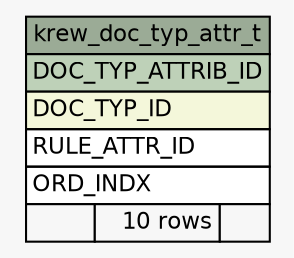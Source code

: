 // dot 2.28.0 on Mac OS X 10.7.2
// SchemaSpy rev 590
digraph "krew_doc_typ_attr_t" {
  graph [
    rankdir="RL"
    bgcolor="#f7f7f7"
    nodesep="0.18"
    ranksep="0.46"
    fontname="Helvetica"
    fontsize="11"
  ];
  node [
    fontname="Helvetica"
    fontsize="11"
    shape="plaintext"
  ];
  edge [
    arrowsize="0.8"
  ];
  "krew_doc_typ_attr_t" [
    label=<
    <TABLE BORDER="0" CELLBORDER="1" CELLSPACING="0" BGCOLOR="#ffffff">
      <TR><TD COLSPAN="3" BGCOLOR="#9bab96" ALIGN="CENTER">krew_doc_typ_attr_t</TD></TR>
      <TR><TD PORT="DOC_TYP_ATTRIB_ID" COLSPAN="3" BGCOLOR="#bed1b8" ALIGN="LEFT">DOC_TYP_ATTRIB_ID</TD></TR>
      <TR><TD PORT="DOC_TYP_ID" COLSPAN="3" BGCOLOR="#f4f7da" ALIGN="LEFT">DOC_TYP_ID</TD></TR>
      <TR><TD PORT="RULE_ATTR_ID" COLSPAN="3" ALIGN="LEFT">RULE_ATTR_ID</TD></TR>
      <TR><TD PORT="ORD_INDX" COLSPAN="3" ALIGN="LEFT">ORD_INDX</TD></TR>
      <TR><TD ALIGN="LEFT" BGCOLOR="#f7f7f7">  </TD><TD ALIGN="RIGHT" BGCOLOR="#f7f7f7">10 rows</TD><TD ALIGN="RIGHT" BGCOLOR="#f7f7f7">  </TD></TR>
    </TABLE>>
    URL="tables/krew_doc_typ_attr_t.html"
    tooltip="krew_doc_typ_attr_t"
  ];
}
